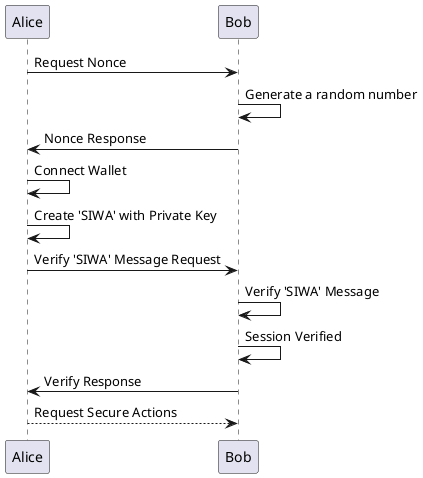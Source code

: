 @startuml
Alice -> Bob : Request Nonce
Bob -> Bob : Generate a random number
Bob -> Alice: Nonce Response
Alice -> Alice : Connect Wallet
Alice -> Alice : Create 'SIWA' with Private Key
Alice -> Bob: Verify 'SIWA' Message Request
Bob -> Bob : Verify 'SIWA' Message
Bob -> Bob : Session Verified
Bob -> Alice: Verify Response
Alice --> Bob : Request Secure Actions
@enduml


